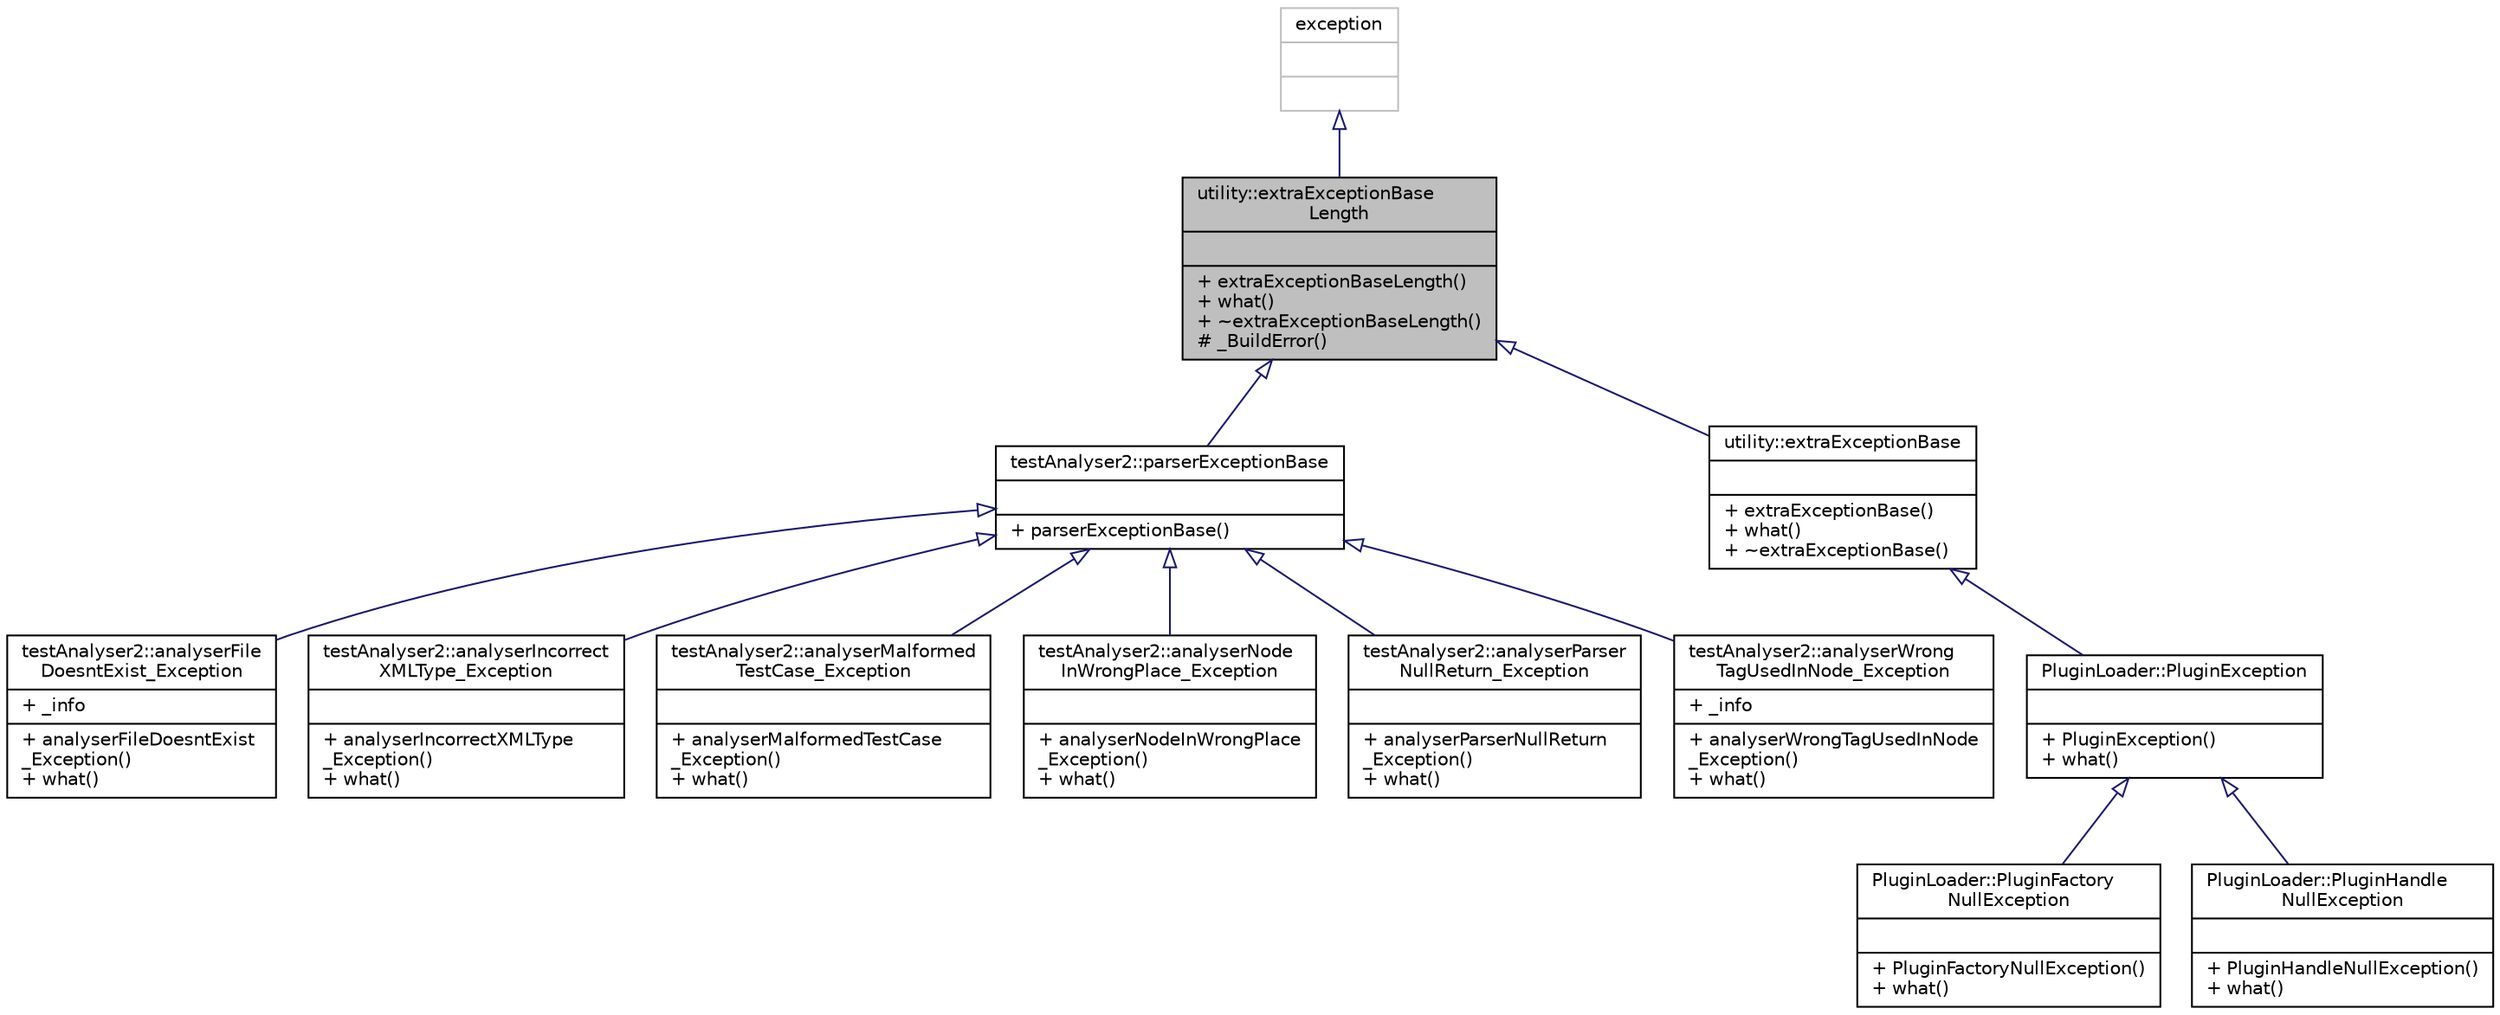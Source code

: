 digraph "utility::extraExceptionBaseLength"
{
 // INTERACTIVE_SVG=YES
 // LATEX_PDF_SIZE
  edge [fontname="Helvetica",fontsize="10",labelfontname="Helvetica",labelfontsize="10"];
  node [fontname="Helvetica",fontsize="10",shape=record];
  Node0 [label="{utility::extraExceptionBase\lLength\n||+ extraExceptionBaseLength()\l+ what()\l+ ~extraExceptionBaseLength()\l# _BuildError()\l}",height=0.2,width=0.4,color="black", fillcolor="grey75", style="filled", fontcolor="black",tooltip="Base analyser exception class."];
  Node1 -> Node0 [dir="back",color="midnightblue",fontsize="10",style="solid",arrowtail="onormal"];
  Node1 [label="{exception\n||}",height=0.2,width=0.4,color="grey75", fillcolor="white", style="filled",tooltip=" "];
  Node0 -> Node2 [dir="back",color="midnightblue",fontsize="10",style="solid",arrowtail="onormal"];
  Node2 [label="{testAnalyser2::parserExceptionBase\n||+ parserExceptionBase()\l}",height=0.2,width=0.4,color="black", fillcolor="white", style="filled",URL="$d9/df9/classtestAnalyser2_1_1parserExceptionBase.html",tooltip=" "];
  Node2 -> Node3 [dir="back",color="midnightblue",fontsize="10",style="solid",arrowtail="onormal"];
  Node3 [label="{testAnalyser2::analyserFile\lDoesntExist_Exception\n|+ _info\l|+ analyserFileDoesntExist\l_Exception()\l+ what()\l}",height=0.2,width=0.4,color="black", fillcolor="white", style="filled",URL="$d5/dcb/classtestAnalyser2_1_1analyserFileDoesntExist__Exception.html",tooltip="An incorrect node/tag pair has been given."];
  Node2 -> Node4 [dir="back",color="midnightblue",fontsize="10",style="solid",arrowtail="onormal"];
  Node4 [label="{testAnalyser2::analyserIncorrect\lXMLType_Exception\n||+ analyserIncorrectXMLType\l_Exception()\l+ what()\l}",height=0.2,width=0.4,color="black", fillcolor="white", style="filled",URL="$d0/d9c/classtestAnalyser2_1_1analyserIncorrectXMLType__Exception.html",tooltip="If the rapid_xml::node type is incorrect at that time."];
  Node2 -> Node5 [dir="back",color="midnightblue",fontsize="10",style="solid",arrowtail="onormal"];
  Node5 [label="{testAnalyser2::analyserMalformed\lTestCase_Exception\n||+ analyserMalformedTestCase\l_Exception()\l+ what()\l}",height=0.2,width=0.4,color="black", fillcolor="white", style="filled",URL="$d9/dc3/classtestAnalyser2_1_1analyserMalformedTestCase__Exception.html",tooltip="Malformed testcase."];
  Node2 -> Node6 [dir="back",color="midnightblue",fontsize="10",style="solid",arrowtail="onormal"];
  Node6 [label="{testAnalyser2::analyserNode\lInWrongPlace_Exception\n||+ analyserNodeInWrongPlace\l_Exception()\l+ what()\l}",height=0.2,width=0.4,color="black", fillcolor="white", style="filled",URL="$db/d5f/classtestAnalyser2_1_1analyserNodeInWrongPlace__Exception.html",tooltip="The node just found is not at all in the correct place/between the correct tags e...."];
  Node2 -> Node7 [dir="back",color="midnightblue",fontsize="10",style="solid",arrowtail="onormal"];
  Node7 [label="{testAnalyser2::analyserParser\lNullReturn_Exception\n||+ analyserParserNullReturn\l_Exception()\l+ what()\l}",height=0.2,width=0.4,color="black", fillcolor="white", style="filled",URL="$d7/ddc/classtestAnalyser2_1_1analyserParserNullReturn__Exception.html",tooltip="The parser has returned a NULL value."];
  Node2 -> Node8 [dir="back",color="midnightblue",fontsize="10",style="solid",arrowtail="onormal"];
  Node8 [label="{testAnalyser2::analyserWrong\lTagUsedInNode_Exception\n|+ _info\l|+ analyserWrongTagUsedInNode\l_Exception()\l+ what()\l}",height=0.2,width=0.4,color="black", fillcolor="white", style="filled",URL="$d6/df5/classtestAnalyser2_1_1analyserWrongTagUsedInNode__Exception.html",tooltip="An incorrect node/tag pair has been given."];
  Node0 -> Node9 [dir="back",color="midnightblue",fontsize="10",style="solid",arrowtail="onormal"];
  Node9 [label="{utility::extraExceptionBase\n||+ extraExceptionBase()\l+ what()\l+ ~extraExceptionBase()\l}",height=0.2,width=0.4,color="black", fillcolor="white", style="filled",URL="$d5/d78/classutility_1_1extraExceptionBase.html",tooltip="PluginException base class for handling the dlError ro any other extras."];
  Node9 -> Node10 [dir="back",color="midnightblue",fontsize="10",style="solid",arrowtail="onormal"];
  Node10 [label="{PluginLoader::PluginException\n||+ PluginException()\l+ what()\l}",height=0.2,width=0.4,color="black", fillcolor="white", style="filled",URL="$d3/dab/classPluginLoader_1_1PluginException.html",tooltip=" "];
  Node10 -> Node11 [dir="back",color="midnightblue",fontsize="10",style="solid",arrowtail="onormal"];
  Node11 [label="{PluginLoader::PluginFactory\lNullException\n||+ PluginFactoryNullException()\l+ what()\l}",height=0.2,width=0.4,color="black", fillcolor="white", style="filled",URL="$da/dd0/classPluginLoader_1_1PluginFactoryNullException.html",tooltip="The plugin has returned NULL when finding the factory symbol."];
  Node10 -> Node12 [dir="back",color="midnightblue",fontsize="10",style="solid",arrowtail="onormal"];
  Node12 [label="{PluginLoader::PluginHandle\lNullException\n||+ PluginHandleNullException()\l+ what()\l}",height=0.2,width=0.4,color="black", fillcolor="white", style="filled",URL="$d4/d54/classPluginLoader_1_1PluginHandleNullException.html",tooltip="The plugin handle has returned NULL (The plugin cannot be opened)"];
}
